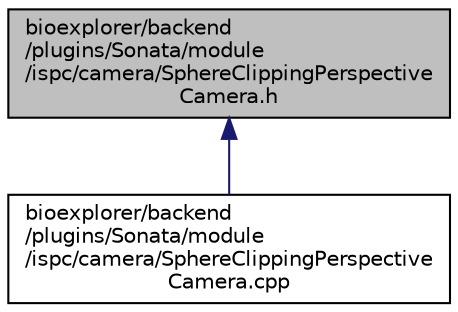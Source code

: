 digraph "bioexplorer/backend/plugins/Sonata/module/ispc/camera/SphereClippingPerspectiveCamera.h"
{
 // LATEX_PDF_SIZE
  edge [fontname="Helvetica",fontsize="10",labelfontname="Helvetica",labelfontsize="10"];
  node [fontname="Helvetica",fontsize="10",shape=record];
  Node1 [label="bioexplorer/backend\l/plugins/Sonata/module\l/ispc/camera/SphereClippingPerspective\lCamera.h",height=0.2,width=0.4,color="black", fillcolor="grey75", style="filled", fontcolor="black",tooltip=" "];
  Node1 -> Node2 [dir="back",color="midnightblue",fontsize="10",style="solid",fontname="Helvetica"];
  Node2 [label="bioexplorer/backend\l/plugins/Sonata/module\l/ispc/camera/SphereClippingPerspective\lCamera.cpp",height=0.2,width=0.4,color="black", fillcolor="white", style="filled",URL="$dd/d93/SphereClippingPerspectiveCamera_8cpp.html",tooltip=" "];
}
